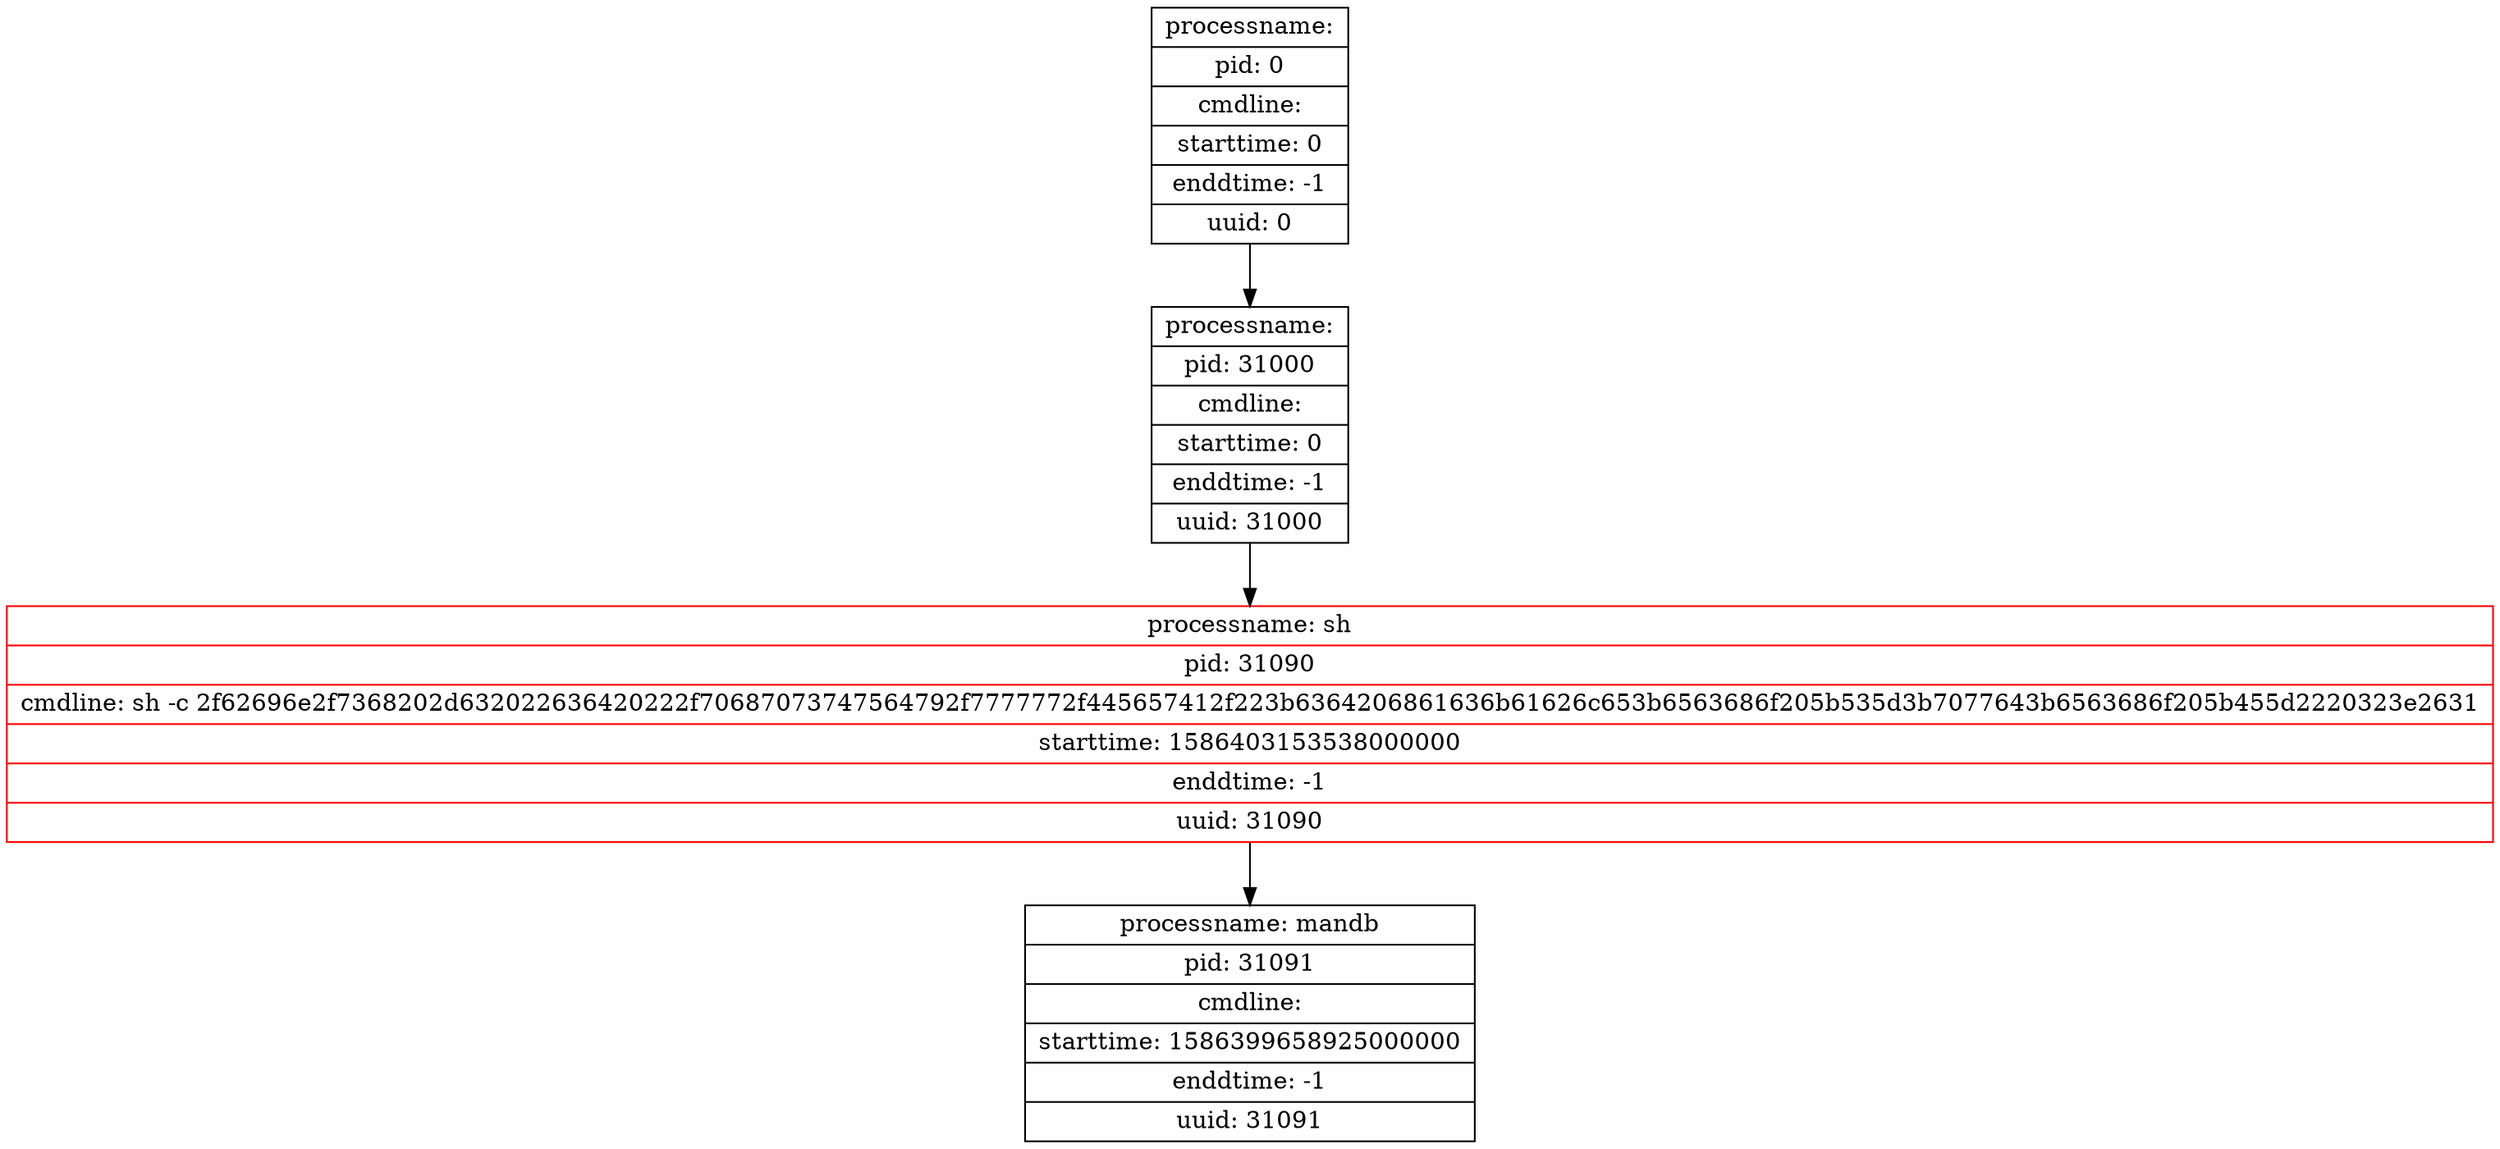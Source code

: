 digraph graph1 {
node [shape = record];
table2801 [label = "{<head>processname: sh | pid: 31090 | cmdline: sh -c 2f62696e2f7368202d632022636420222f70687073747564792f7777772f445657412f223b6364206861636b61626c653b6563686f205b535d3b7077643b6563686f205b455d2220323e2631 | starttime: 1586403153538000000 | enddtime: -1 | uuid: 31090}", color = red];
node [shape = record];
table15261 [label = "{<head>processname:  | pid: 31000 | cmdline:  | starttime: 0 | enddtime: -1 | uuid: 31000}"];
table15261 -> table2801;
node [shape = record];
table0 [label = "{<head>processname:  | pid: 0 | cmdline:  | starttime: 0 | enddtime: -1 | uuid: 0}"];
table0 -> table15261;
node [shape = record];
table2800 [label = "{<head>processname: mandb | pid: 31091 | cmdline:  | starttime: 1586399658925000000 | enddtime: -1 | uuid: 31091}"];
table2801 -> table2800;
}
